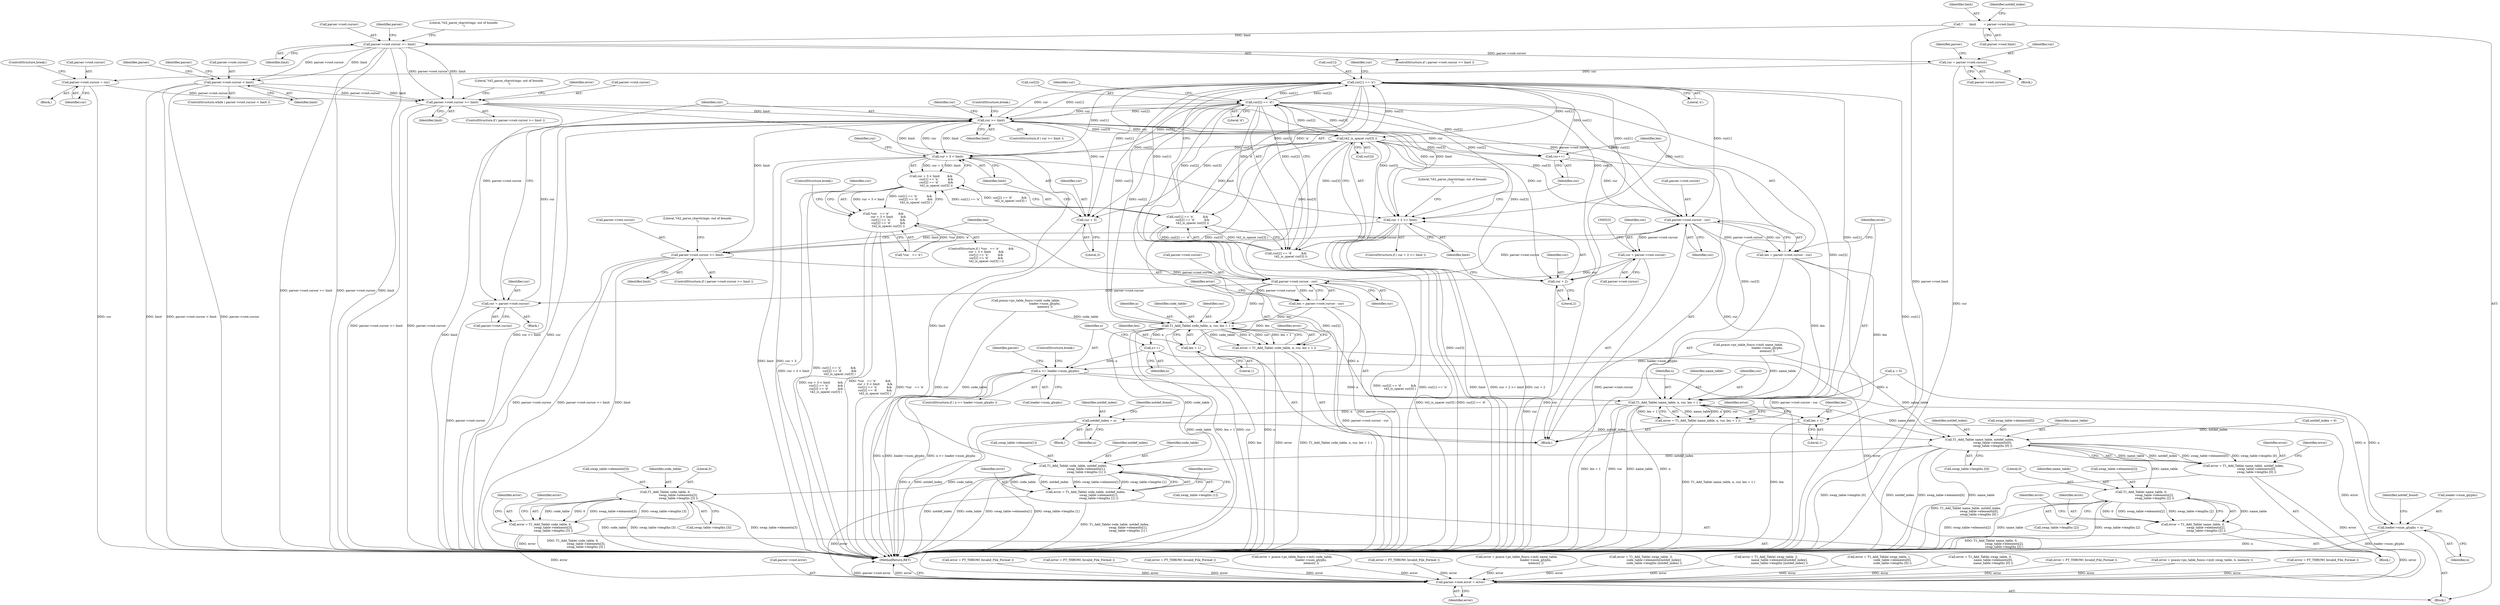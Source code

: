 digraph "0_savannah_dd89710f0f643eb0f99a3830e0712d26c7642acd_0@array" {
"1000407" [label="(Call,cur[1] == 'n')"];
"1000413" [label="(Call,cur[2] == 'd')"];
"1000407" [label="(Call,cur[1] == 'n')"];
"1000390" [label="(Call,cur >= limit)"];
"1000382" [label="(Call,cur = parser->root.cursor)"];
"1000329" [label="(Call,parser->root.cursor >= limit)"];
"1000300" [label="(Call,parser->root.cursor = cur)"];
"1000257" [label="(Call,cur = parser->root.cursor)"];
"1000192" [label="(Call,parser->root.cursor >= limit)"];
"1000173" [label="(Call,*       limit        = parser->root.limit)"];
"1000265" [label="(Call,parser->root.cursor < limit)"];
"1000546" [label="(Call,parser->root.cursor - cur)"];
"1000529" [label="(Call,parser->root.cursor >= limit)"];
"1000463" [label="(Call,parser->root.cursor - cur)"];
"1000459" [label="(Call,cur++)"];
"1000418" [label="(Call,t42_is_space( cur[3] ))"];
"1000446" [label="(Call,cur + 2 >= limit)"];
"1000401" [label="(Call,cur + 3 < limit)"];
"1000517" [label="(Call,cur = parser->root.cursor)"];
"1000400" [label="(Call,cur + 3 < limit        &&\n           cur[1] == 'n'          &&\n           cur[2] == 'd'          &&\n           t42_is_space( cur[3] ))"];
"1000395" [label="(Call,*cur   == 'e'          &&\n           cur + 3 < limit        &&\n           cur[1] == 'n'          &&\n           cur[2] == 'd'          &&\n           t42_is_space( cur[3] ))"];
"1000461" [label="(Call,len = parser->root.cursor - cur)"];
"1000472" [label="(Call,T1_Add_Table( name_table, n, cur, len + 1 ))"];
"1000470" [label="(Call,error = T1_Add_Table( name_table, n, cur, len + 1 ))"];
"1000758" [label="(Call,parser->root.error = error)"];
"1000509" [label="(Call,notdef_index = n)"];
"1000686" [label="(Call,T1_Add_Table( name_table, notdef_index,\n                            swap_table->elements[0],\n                            swap_table->lengths [0] ))"];
"1000684" [label="(Call,error = T1_Add_Table( name_table, notdef_index,\n                            swap_table->elements[0],\n                            swap_table->lengths [0] ))"];
"1000704" [label="(Call,T1_Add_Table( code_table, notdef_index,\n                            swap_table->elements[1],\n                            swap_table->lengths [1] ))"];
"1000702" [label="(Call,error = T1_Add_Table( code_table, notdef_index,\n                            swap_table->elements[1],\n                            swap_table->lengths [1] ))"];
"1000740" [label="(Call,T1_Add_Table( code_table, 0,\n                            swap_table->elements[3],\n                            swap_table->lengths [3] ))"];
"1000738" [label="(Call,error = T1_Add_Table( code_table, 0,\n                            swap_table->elements[3],\n                            swap_table->lengths [3] ))"];
"1000722" [label="(Call,T1_Add_Table( name_table, 0,\n                            swap_table->elements[2],\n                            swap_table->lengths [2] ))"];
"1000720" [label="(Call,error = T1_Add_Table( name_table, 0,\n                            swap_table->elements[2],\n                            swap_table->lengths [2] ))"];
"1000555" [label="(Call,T1_Add_Table( code_table, n, cur, len + 1 ))"];
"1000553" [label="(Call,error = T1_Add_Table( code_table, n, cur, len + 1 ))"];
"1000574" [label="(Call,n++)"];
"1000577" [label="(Call,n >= loader->num_glyphs)"];
"1000583" [label="(Call,loader->num_glyphs = n)"];
"1000476" [label="(Call,len + 1)"];
"1000544" [label="(Call,len = parser->root.cursor - cur)"];
"1000559" [label="(Call,len + 1)"];
"1000402" [label="(Call,cur + 3)"];
"1000406" [label="(Call,cur[1] == 'n'          &&\n           cur[2] == 'd'          &&\n           t42_is_space( cur[3] ))"];
"1000412" [label="(Call,cur[2] == 'd'          &&\n           t42_is_space( cur[3] ))"];
"1000447" [label="(Call,cur + 2)"];
"1000258" [label="(Identifier,cur)"];
"1000509" [label="(Call,notdef_index = n)"];
"1000412" [label="(Call,cur[2] == 'd'          &&\n           t42_is_space( cur[3] ))"];
"1000393" [label="(ControlStructure,break;)"];
"1000759" [label="(Call,parser->root.error)"];
"1000765" [label="(MethodReturn,RET)"];
"1000685" [label="(Identifier,error)"];
"1000764" [label="(Identifier,error)"];
"1000478" [label="(Literal,1)"];
"1000415" [label="(Identifier,cur)"];
"1000686" [label="(Call,T1_Add_Table( name_table, notdef_index,\n                            swap_table->elements[0],\n                            swap_table->lengths [0] ))"];
"1000403" [label="(Identifier,cur)"];
"1000740" [label="(Call,T1_Add_Table( code_table, 0,\n                            swap_table->elements[3],\n                            swap_table->lengths [3] ))"];
"1000408" [label="(Call,cur[1])"];
"1000192" [label="(Call,parser->root.cursor >= limit)"];
"1000736" [label="(Identifier,error)"];
"1000193" [label="(Call,parser->root.cursor)"];
"1000594" [label="(Call,error = FT_THROW( Invalid_File_Format ))"];
"1000202" [label="(Call,error = FT_THROW( Invalid_File_Format ))"];
"1000174" [label="(Identifier,limit)"];
"1000611" [label="(Block,)"];
"1000212" [label="(Identifier,parser)"];
"1000413" [label="(Call,cur[2] == 'd')"];
"1000470" [label="(Call,error = T1_Add_Table( name_table, n, cur, len + 1 ))"];
"1000474" [label="(Identifier,n)"];
"1000443" [label="(Block,)"];
"1000590" [label="(Identifier,notdef_found)"];
"1000477" [label="(Identifier,len)"];
"1000307" [label="(ControlStructure,break;)"];
"1000201" [label="(Literal,\"t42_parse_charstrings: out of bounds\n\")"];
"1000539" [label="(Call,error = FT_THROW( Invalid_File_Format ))"];
"1000266" [label="(Call,parser->root.cursor)"];
"1000544" [label="(Call,len = parser->root.cursor - cur)"];
"1000300" [label="(Call,parser->root.cursor = cur)"];
"1000182" [label="(Call,notdef_index = 0)"];
"1000510" [label="(Identifier,notdef_index)"];
"1000198" [label="(Identifier,limit)"];
"1000688" [label="(Identifier,notdef_index)"];
"1000463" [label="(Call,parser->root.cursor - cur)"];
"1000125" [label="(Block,)"];
"1000344" [label="(Call,error = psaux->ps_table_funcs->init( code_table,\n                                         loader->num_glyphs,\n                                         memory ))"];
"1000330" [label="(Call,parser->root.cursor)"];
"1000561" [label="(Literal,1)"];
"1000730" [label="(Call,swap_table->lengths [2])"];
"1000707" [label="(Call,swap_table->elements[1])"];
"1000384" [label="(Call,parser->root.cursor)"];
"1000271" [label="(Identifier,limit)"];
"1000392" [label="(Identifier,limit)"];
"1000426" [label="(Identifier,cur)"];
"1000472" [label="(Call,T1_Add_Table( name_table, n, cur, len + 1 ))"];
"1000684" [label="(Call,error = T1_Add_Table( name_table, notdef_index,\n                            swap_table->elements[0],\n                            swap_table->lengths [0] ))"];
"1000553" [label="(Call,error = T1_Add_Table( code_table, n, cur, len + 1 ))"];
"1000405" [label="(Identifier,limit)"];
"1000447" [label="(Call,cur + 2)"];
"1000338" [label="(Literal,\"t42_parse_charstrings: out of bounds\n\")"];
"1000560" [label="(Identifier,len)"];
"1000517" [label="(Call,cur = parser->root.cursor)"];
"1000323" [label="(Call,error = FT_THROW( Invalid_File_Format ))"];
"1000462" [label="(Identifier,len)"];
"1000758" [label="(Call,parser->root.error = error)"];
"1000480" [label="(Identifier,error)"];
"1000511" [label="(Identifier,n)"];
"1000355" [label="(Call,error = psaux->ps_table_funcs->init( name_table,\n                                         loader->num_glyphs,\n                                         memory ))"];
"1000582" [label="(ControlStructure,break;)"];
"1000422" [label="(ControlStructure,break;)"];
"1000689" [label="(Call,swap_table->elements[0])"];
"1000406" [label="(Call,cur[1] == 'n'          &&\n           cur[2] == 'd'          &&\n           t42_is_space( cur[3] ))"];
"1000460" [label="(Identifier,cur)"];
"1000742" [label="(Literal,0)"];
"1000414" [label="(Call,cur[2])"];
"1000545" [label="(Identifier,len)"];
"1000743" [label="(Call,swap_table->elements[3])"];
"1000687" [label="(Identifier,name_table)"];
"1000559" [label="(Call,len + 1)"];
"1000666" [label="(Call,error = T1_Add_Table( swap_table, 3,\n                            code_table->elements[notdef_index],\n                            code_table->lengths [notdef_index] ))"];
"1000476" [label="(Call,len + 1)"];
"1000379" [label="(Block,)"];
"1000191" [label="(ControlStructure,if ( parser->root.cursor >= limit ))"];
"1000518" [label="(Identifier,cur)"];
"1000722" [label="(Call,T1_Add_Table( name_table, 0,\n                            swap_table->elements[2],\n                            swap_table->lengths [2] ))"];
"1000546" [label="(Call,parser->root.cursor - cur)"];
"1000264" [label="(ControlStructure,while ( parser->root.cursor < limit ))"];
"1000400" [label="(Call,cur + 3 < limit        &&\n           cur[1] == 'n'          &&\n           cur[2] == 'd'          &&\n           t42_is_space( cur[3] ))"];
"1000375" [label="(Call,n = 0)"];
"1000383" [label="(Identifier,cur)"];
"1000464" [label="(Call,parser->root.cursor)"];
"1000469" [label="(Identifier,cur)"];
"1000557" [label="(Identifier,n)"];
"1000579" [label="(Call,loader->num_glyphs)"];
"1000576" [label="(ControlStructure,if ( n >= loader->num_glyphs ))"];
"1000552" [label="(Identifier,cur)"];
"1000306" [label="(Identifier,cur)"];
"1000459" [label="(Call,cur++)"];
"1000694" [label="(Call,swap_table->lengths [0])"];
"1000411" [label="(Literal,'n')"];
"1000578" [label="(Identifier,n)"];
"1000390" [label="(Call,cur >= limit)"];
"1000741" [label="(Identifier,code_table)"];
"1000265" [label="(Call,parser->root.cursor < limit)"];
"1000473" [label="(Identifier,name_table)"];
"1000475" [label="(Identifier,cur)"];
"1000574" [label="(Call,n++)"];
"1000382" [label="(Call,cur = parser->root.cursor)"];
"1000700" [label="(Identifier,error)"];
"1000389" [label="(ControlStructure,if ( cur >= limit ))"];
"1000703" [label="(Identifier,error)"];
"1000508" [label="(Block,)"];
"1000278" [label="(Identifier,parser)"];
"1000648" [label="(Call,error = T1_Add_Table( swap_table, 2,\n                            name_table->elements[notdef_index],\n                            name_table->lengths [notdef_index] ))"];
"1000724" [label="(Literal,0)"];
"1000630" [label="(Call,error = T1_Add_Table( swap_table, 1,\n                            code_table->elements[0],\n                            code_table->lengths [0] ))"];
"1000612" [label="(Call,error = T1_Add_Table( swap_table, 0,\n                            name_table->elements[0],\n                            name_table->lengths [0] ))"];
"1000183" [label="(Identifier,notdef_index)"];
"1000535" [label="(Identifier,limit)"];
"1000409" [label="(Identifier,cur)"];
"1000723" [label="(Identifier,name_table)"];
"1000328" [label="(ControlStructure,if ( parser->root.cursor >= limit ))"];
"1000357" [label="(Call,psaux->ps_table_funcs->init( name_table,\n                                         loader->num_glyphs,\n                                         memory ))"];
"1000587" [label="(Identifier,n)"];
"1000294" [label="(Block,)"];
"1000175" [label="(Call,parser->root.limit)"];
"1000335" [label="(Identifier,limit)"];
"1000407" [label="(Call,cur[1] == 'n')"];
"1000461" [label="(Call,len = parser->root.cursor - cur)"];
"1000513" [label="(Identifier,notdef_found)"];
"1000739" [label="(Identifier,error)"];
"1000449" [label="(Literal,2)"];
"1000448" [label="(Identifier,cur)"];
"1000395" [label="(Call,*cur   == 'e'          &&\n           cur + 3 < limit        &&\n           cur[1] == 'n'          &&\n           cur[2] == 'd'          &&\n           t42_is_space( cur[3] ))"];
"1000556" [label="(Identifier,code_table)"];
"1000345" [label="(Identifier,error)"];
"1000748" [label="(Call,swap_table->lengths [3])"];
"1000721" [label="(Identifier,error)"];
"1000519" [label="(Call,parser->root.cursor)"];
"1000575" [label="(Identifier,n)"];
"1000381" [label="(Identifier,parser)"];
"1000401" [label="(Call,cur + 3 < limit)"];
"1000529" [label="(Call,parser->root.cursor >= limit)"];
"1000538" [label="(Literal,\"t42_parse_charstrings: out of bounds\n\")"];
"1000420" [label="(Identifier,cur)"];
"1000453" [label="(Literal,\"t42_parse_charstrings: out of bounds\n\")"];
"1000339" [label="(Call,error = FT_THROW( Invalid_File_Format ))"];
"1000418" [label="(Call,t42_is_space( cur[3] ))"];
"1000558" [label="(Identifier,cur)"];
"1000718" [label="(Identifier,error)"];
"1000712" [label="(Call,swap_table->lengths [1])"];
"1000563" [label="(Identifier,error)"];
"1000702" [label="(Call,error = T1_Add_Table( code_table, notdef_index,\n                            swap_table->elements[1],\n                            swap_table->lengths [1] ))"];
"1000720" [label="(Call,error = T1_Add_Table( name_table, 0,\n                            swap_table->elements[2],\n                            swap_table->lengths [2] ))"];
"1000404" [label="(Literal,3)"];
"1000445" [label="(ControlStructure,if ( cur + 2 >= limit ))"];
"1000366" [label="(Call,error = psaux->ps_table_funcs->init( swap_table, 4, memory ))"];
"1000394" [label="(ControlStructure,if ( *cur   == 'e'          &&\n           cur + 3 < limit        &&\n           cur[1] == 'n'          &&\n           cur[2] == 'd'          &&\n           t42_is_space( cur[3] ) ))"];
"1000583" [label="(Call,loader->num_glyphs = n)"];
"1000555" [label="(Call,T1_Add_Table( code_table, n, cur, len + 1 ))"];
"1000706" [label="(Identifier,notdef_index)"];
"1000547" [label="(Call,parser->root.cursor)"];
"1000450" [label="(Identifier,limit)"];
"1000419" [label="(Call,cur[3])"];
"1000471" [label="(Identifier,error)"];
"1000268" [label="(Identifier,parser)"];
"1000346" [label="(Call,psaux->ps_table_funcs->init( code_table,\n                                         loader->num_glyphs,\n                                         memory ))"];
"1000530" [label="(Call,parser->root.cursor)"];
"1000257" [label="(Call,cur = parser->root.cursor)"];
"1000402" [label="(Call,cur + 3)"];
"1000738" [label="(Call,error = T1_Add_Table( code_table, 0,\n                            swap_table->elements[3],\n                            swap_table->lengths [3] ))"];
"1000417" [label="(Literal,'d')"];
"1000329" [label="(Call,parser->root.cursor >= limit)"];
"1000259" [label="(Call,parser->root.cursor)"];
"1000173" [label="(Call,*       limit        = parser->root.limit)"];
"1000528" [label="(ControlStructure,if ( parser->root.cursor >= limit ))"];
"1000398" [label="(Identifier,cur)"];
"1000454" [label="(Call,error = FT_THROW( Invalid_File_Format ))"];
"1000754" [label="(Identifier,error)"];
"1000554" [label="(Identifier,error)"];
"1000241" [label="(Block,)"];
"1000705" [label="(Identifier,code_table)"];
"1000391" [label="(Identifier,cur)"];
"1000301" [label="(Call,parser->root.cursor)"];
"1000446" [label="(Call,cur + 2 >= limit)"];
"1000704" [label="(Call,T1_Add_Table( code_table, notdef_index,\n                            swap_table->elements[1],\n                            swap_table->lengths [1] ))"];
"1000332" [label="(Identifier,parser)"];
"1000577" [label="(Call,n >= loader->num_glyphs)"];
"1000725" [label="(Call,swap_table->elements[2])"];
"1000584" [label="(Call,loader->num_glyphs)"];
"1000396" [label="(Call,*cur   == 'e')"];
"1000407" -> "1000406"  [label="AST: "];
"1000407" -> "1000411"  [label="CFG: "];
"1000408" -> "1000407"  [label="AST: "];
"1000411" -> "1000407"  [label="AST: "];
"1000415" -> "1000407"  [label="CFG: "];
"1000406" -> "1000407"  [label="CFG: "];
"1000407" -> "1000765"  [label="DDG: cur[1]"];
"1000407" -> "1000390"  [label="DDG: cur[1]"];
"1000407" -> "1000401"  [label="DDG: cur[1]"];
"1000407" -> "1000402"  [label="DDG: cur[1]"];
"1000407" -> "1000406"  [label="DDG: cur[1]"];
"1000407" -> "1000406"  [label="DDG: 'n'"];
"1000413" -> "1000407"  [label="DDG: cur[2]"];
"1000390" -> "1000407"  [label="DDG: cur"];
"1000418" -> "1000407"  [label="DDG: cur[3]"];
"1000407" -> "1000413"  [label="DDG: cur[1]"];
"1000407" -> "1000418"  [label="DDG: cur[1]"];
"1000407" -> "1000446"  [label="DDG: cur[1]"];
"1000407" -> "1000447"  [label="DDG: cur[1]"];
"1000407" -> "1000459"  [label="DDG: cur[1]"];
"1000407" -> "1000463"  [label="DDG: cur[1]"];
"1000407" -> "1000472"  [label="DDG: cur[1]"];
"1000407" -> "1000546"  [label="DDG: cur[1]"];
"1000407" -> "1000555"  [label="DDG: cur[1]"];
"1000413" -> "1000412"  [label="AST: "];
"1000413" -> "1000417"  [label="CFG: "];
"1000414" -> "1000413"  [label="AST: "];
"1000417" -> "1000413"  [label="AST: "];
"1000420" -> "1000413"  [label="CFG: "];
"1000412" -> "1000413"  [label="CFG: "];
"1000413" -> "1000765"  [label="DDG: cur[2]"];
"1000413" -> "1000390"  [label="DDG: cur[2]"];
"1000413" -> "1000401"  [label="DDG: cur[2]"];
"1000413" -> "1000402"  [label="DDG: cur[2]"];
"1000413" -> "1000412"  [label="DDG: cur[2]"];
"1000413" -> "1000412"  [label="DDG: 'd'"];
"1000390" -> "1000413"  [label="DDG: cur"];
"1000418" -> "1000413"  [label="DDG: cur[3]"];
"1000413" -> "1000418"  [label="DDG: cur[2]"];
"1000413" -> "1000446"  [label="DDG: cur[2]"];
"1000413" -> "1000447"  [label="DDG: cur[2]"];
"1000413" -> "1000459"  [label="DDG: cur[2]"];
"1000413" -> "1000463"  [label="DDG: cur[2]"];
"1000413" -> "1000472"  [label="DDG: cur[2]"];
"1000413" -> "1000546"  [label="DDG: cur[2]"];
"1000413" -> "1000555"  [label="DDG: cur[2]"];
"1000390" -> "1000389"  [label="AST: "];
"1000390" -> "1000392"  [label="CFG: "];
"1000391" -> "1000390"  [label="AST: "];
"1000392" -> "1000390"  [label="AST: "];
"1000393" -> "1000390"  [label="CFG: "];
"1000398" -> "1000390"  [label="CFG: "];
"1000390" -> "1000765"  [label="DDG: limit"];
"1000390" -> "1000765"  [label="DDG: cur >= limit"];
"1000390" -> "1000765"  [label="DDG: cur"];
"1000382" -> "1000390"  [label="DDG: cur"];
"1000418" -> "1000390"  [label="DDG: cur[3]"];
"1000401" -> "1000390"  [label="DDG: limit"];
"1000529" -> "1000390"  [label="DDG: limit"];
"1000329" -> "1000390"  [label="DDG: limit"];
"1000390" -> "1000401"  [label="DDG: cur"];
"1000390" -> "1000401"  [label="DDG: limit"];
"1000390" -> "1000402"  [label="DDG: cur"];
"1000390" -> "1000418"  [label="DDG: cur"];
"1000390" -> "1000446"  [label="DDG: cur"];
"1000390" -> "1000446"  [label="DDG: limit"];
"1000390" -> "1000447"  [label="DDG: cur"];
"1000390" -> "1000459"  [label="DDG: cur"];
"1000382" -> "1000379"  [label="AST: "];
"1000382" -> "1000384"  [label="CFG: "];
"1000383" -> "1000382"  [label="AST: "];
"1000384" -> "1000382"  [label="AST: "];
"1000391" -> "1000382"  [label="CFG: "];
"1000382" -> "1000765"  [label="DDG: parser->root.cursor"];
"1000329" -> "1000382"  [label="DDG: parser->root.cursor"];
"1000546" -> "1000382"  [label="DDG: parser->root.cursor"];
"1000329" -> "1000328"  [label="AST: "];
"1000329" -> "1000335"  [label="CFG: "];
"1000330" -> "1000329"  [label="AST: "];
"1000335" -> "1000329"  [label="AST: "];
"1000338" -> "1000329"  [label="CFG: "];
"1000345" -> "1000329"  [label="CFG: "];
"1000329" -> "1000765"  [label="DDG: parser->root.cursor >= limit"];
"1000329" -> "1000765"  [label="DDG: parser->root.cursor"];
"1000329" -> "1000765"  [label="DDG: limit"];
"1000300" -> "1000329"  [label="DDG: parser->root.cursor"];
"1000265" -> "1000329"  [label="DDG: parser->root.cursor"];
"1000265" -> "1000329"  [label="DDG: limit"];
"1000192" -> "1000329"  [label="DDG: parser->root.cursor"];
"1000192" -> "1000329"  [label="DDG: limit"];
"1000329" -> "1000463"  [label="DDG: parser->root.cursor"];
"1000300" -> "1000294"  [label="AST: "];
"1000300" -> "1000306"  [label="CFG: "];
"1000301" -> "1000300"  [label="AST: "];
"1000306" -> "1000300"  [label="AST: "];
"1000307" -> "1000300"  [label="CFG: "];
"1000300" -> "1000765"  [label="DDG: cur"];
"1000257" -> "1000300"  [label="DDG: cur"];
"1000257" -> "1000241"  [label="AST: "];
"1000257" -> "1000259"  [label="CFG: "];
"1000258" -> "1000257"  [label="AST: "];
"1000259" -> "1000257"  [label="AST: "];
"1000268" -> "1000257"  [label="CFG: "];
"1000257" -> "1000765"  [label="DDG: cur"];
"1000192" -> "1000257"  [label="DDG: parser->root.cursor"];
"1000192" -> "1000191"  [label="AST: "];
"1000192" -> "1000198"  [label="CFG: "];
"1000193" -> "1000192"  [label="AST: "];
"1000198" -> "1000192"  [label="AST: "];
"1000201" -> "1000192"  [label="CFG: "];
"1000212" -> "1000192"  [label="CFG: "];
"1000192" -> "1000765"  [label="DDG: parser->root.cursor"];
"1000192" -> "1000765"  [label="DDG: parser->root.cursor >= limit"];
"1000192" -> "1000765"  [label="DDG: limit"];
"1000173" -> "1000192"  [label="DDG: limit"];
"1000192" -> "1000265"  [label="DDG: parser->root.cursor"];
"1000192" -> "1000265"  [label="DDG: limit"];
"1000173" -> "1000125"  [label="AST: "];
"1000173" -> "1000175"  [label="CFG: "];
"1000174" -> "1000173"  [label="AST: "];
"1000175" -> "1000173"  [label="AST: "];
"1000183" -> "1000173"  [label="CFG: "];
"1000173" -> "1000765"  [label="DDG: parser->root.limit"];
"1000265" -> "1000264"  [label="AST: "];
"1000265" -> "1000271"  [label="CFG: "];
"1000266" -> "1000265"  [label="AST: "];
"1000271" -> "1000265"  [label="AST: "];
"1000278" -> "1000265"  [label="CFG: "];
"1000332" -> "1000265"  [label="CFG: "];
"1000265" -> "1000765"  [label="DDG: parser->root.cursor < limit"];
"1000265" -> "1000765"  [label="DDG: parser->root.cursor"];
"1000265" -> "1000765"  [label="DDG: limit"];
"1000546" -> "1000544"  [label="AST: "];
"1000546" -> "1000552"  [label="CFG: "];
"1000547" -> "1000546"  [label="AST: "];
"1000552" -> "1000546"  [label="AST: "];
"1000544" -> "1000546"  [label="CFG: "];
"1000546" -> "1000765"  [label="DDG: parser->root.cursor"];
"1000546" -> "1000463"  [label="DDG: parser->root.cursor"];
"1000546" -> "1000544"  [label="DDG: parser->root.cursor"];
"1000546" -> "1000544"  [label="DDG: cur"];
"1000529" -> "1000546"  [label="DDG: parser->root.cursor"];
"1000517" -> "1000546"  [label="DDG: cur"];
"1000418" -> "1000546"  [label="DDG: cur[3]"];
"1000546" -> "1000555"  [label="DDG: cur"];
"1000529" -> "1000528"  [label="AST: "];
"1000529" -> "1000535"  [label="CFG: "];
"1000530" -> "1000529"  [label="AST: "];
"1000535" -> "1000529"  [label="AST: "];
"1000538" -> "1000529"  [label="CFG: "];
"1000545" -> "1000529"  [label="CFG: "];
"1000529" -> "1000765"  [label="DDG: parser->root.cursor"];
"1000529" -> "1000765"  [label="DDG: parser->root.cursor >= limit"];
"1000529" -> "1000765"  [label="DDG: limit"];
"1000463" -> "1000529"  [label="DDG: parser->root.cursor"];
"1000446" -> "1000529"  [label="DDG: limit"];
"1000463" -> "1000461"  [label="AST: "];
"1000463" -> "1000469"  [label="CFG: "];
"1000464" -> "1000463"  [label="AST: "];
"1000469" -> "1000463"  [label="AST: "];
"1000461" -> "1000463"  [label="CFG: "];
"1000463" -> "1000765"  [label="DDG: parser->root.cursor"];
"1000463" -> "1000461"  [label="DDG: parser->root.cursor"];
"1000463" -> "1000461"  [label="DDG: cur"];
"1000459" -> "1000463"  [label="DDG: cur"];
"1000418" -> "1000463"  [label="DDG: cur[3]"];
"1000463" -> "1000472"  [label="DDG: cur"];
"1000463" -> "1000517"  [label="DDG: parser->root.cursor"];
"1000459" -> "1000443"  [label="AST: "];
"1000459" -> "1000460"  [label="CFG: "];
"1000460" -> "1000459"  [label="AST: "];
"1000462" -> "1000459"  [label="CFG: "];
"1000418" -> "1000459"  [label="DDG: cur[3]"];
"1000418" -> "1000412"  [label="AST: "];
"1000418" -> "1000419"  [label="CFG: "];
"1000419" -> "1000418"  [label="AST: "];
"1000412" -> "1000418"  [label="CFG: "];
"1000418" -> "1000765"  [label="DDG: cur[3]"];
"1000418" -> "1000401"  [label="DDG: cur[3]"];
"1000418" -> "1000402"  [label="DDG: cur[3]"];
"1000418" -> "1000412"  [label="DDG: cur[3]"];
"1000418" -> "1000446"  [label="DDG: cur[3]"];
"1000418" -> "1000447"  [label="DDG: cur[3]"];
"1000418" -> "1000472"  [label="DDG: cur[3]"];
"1000418" -> "1000555"  [label="DDG: cur[3]"];
"1000446" -> "1000445"  [label="AST: "];
"1000446" -> "1000450"  [label="CFG: "];
"1000447" -> "1000446"  [label="AST: "];
"1000450" -> "1000446"  [label="AST: "];
"1000453" -> "1000446"  [label="CFG: "];
"1000460" -> "1000446"  [label="CFG: "];
"1000446" -> "1000765"  [label="DDG: limit"];
"1000446" -> "1000765"  [label="DDG: cur + 2 >= limit"];
"1000446" -> "1000765"  [label="DDG: cur + 2"];
"1000401" -> "1000446"  [label="DDG: limit"];
"1000401" -> "1000400"  [label="AST: "];
"1000401" -> "1000405"  [label="CFG: "];
"1000402" -> "1000401"  [label="AST: "];
"1000405" -> "1000401"  [label="AST: "];
"1000409" -> "1000401"  [label="CFG: "];
"1000400" -> "1000401"  [label="CFG: "];
"1000401" -> "1000765"  [label="DDG: limit"];
"1000401" -> "1000765"  [label="DDG: cur + 3"];
"1000401" -> "1000400"  [label="DDG: cur + 3"];
"1000401" -> "1000400"  [label="DDG: limit"];
"1000517" -> "1000443"  [label="AST: "];
"1000517" -> "1000519"  [label="CFG: "];
"1000518" -> "1000517"  [label="AST: "];
"1000519" -> "1000517"  [label="AST: "];
"1000525" -> "1000517"  [label="CFG: "];
"1000517" -> "1000765"  [label="DDG: cur"];
"1000400" -> "1000395"  [label="AST: "];
"1000400" -> "1000406"  [label="CFG: "];
"1000406" -> "1000400"  [label="AST: "];
"1000395" -> "1000400"  [label="CFG: "];
"1000400" -> "1000765"  [label="DDG: cur + 3 < limit"];
"1000400" -> "1000765"  [label="DDG: cur[1] == 'n'          &&\n           cur[2] == 'd'          &&\n           t42_is_space( cur[3] )"];
"1000400" -> "1000395"  [label="DDG: cur + 3 < limit"];
"1000400" -> "1000395"  [label="DDG: cur[1] == 'n'          &&\n           cur[2] == 'd'          &&\n           t42_is_space( cur[3] )"];
"1000406" -> "1000400"  [label="DDG: cur[1] == 'n'"];
"1000406" -> "1000400"  [label="DDG: cur[2] == 'd'          &&\n           t42_is_space( cur[3] )"];
"1000395" -> "1000394"  [label="AST: "];
"1000395" -> "1000396"  [label="CFG: "];
"1000396" -> "1000395"  [label="AST: "];
"1000422" -> "1000395"  [label="CFG: "];
"1000426" -> "1000395"  [label="CFG: "];
"1000395" -> "1000765"  [label="DDG: *cur   == 'e'"];
"1000395" -> "1000765"  [label="DDG: cur + 3 < limit        &&\n           cur[1] == 'n'          &&\n           cur[2] == 'd'          &&\n           t42_is_space( cur[3] )"];
"1000395" -> "1000765"  [label="DDG: *cur   == 'e'          &&\n           cur + 3 < limit        &&\n           cur[1] == 'n'          &&\n           cur[2] == 'd'          &&\n           t42_is_space( cur[3] )"];
"1000396" -> "1000395"  [label="DDG: *cur"];
"1000396" -> "1000395"  [label="DDG: 'e'"];
"1000461" -> "1000443"  [label="AST: "];
"1000462" -> "1000461"  [label="AST: "];
"1000471" -> "1000461"  [label="CFG: "];
"1000461" -> "1000765"  [label="DDG: parser->root.cursor - cur"];
"1000461" -> "1000472"  [label="DDG: len"];
"1000461" -> "1000476"  [label="DDG: len"];
"1000472" -> "1000470"  [label="AST: "];
"1000472" -> "1000476"  [label="CFG: "];
"1000473" -> "1000472"  [label="AST: "];
"1000474" -> "1000472"  [label="AST: "];
"1000475" -> "1000472"  [label="AST: "];
"1000476" -> "1000472"  [label="AST: "];
"1000470" -> "1000472"  [label="CFG: "];
"1000472" -> "1000765"  [label="DDG: len + 1"];
"1000472" -> "1000765"  [label="DDG: n"];
"1000472" -> "1000765"  [label="DDG: cur"];
"1000472" -> "1000765"  [label="DDG: name_table"];
"1000472" -> "1000470"  [label="DDG: name_table"];
"1000472" -> "1000470"  [label="DDG: n"];
"1000472" -> "1000470"  [label="DDG: cur"];
"1000472" -> "1000470"  [label="DDG: len + 1"];
"1000357" -> "1000472"  [label="DDG: name_table"];
"1000375" -> "1000472"  [label="DDG: n"];
"1000577" -> "1000472"  [label="DDG: n"];
"1000472" -> "1000509"  [label="DDG: n"];
"1000472" -> "1000555"  [label="DDG: n"];
"1000472" -> "1000686"  [label="DDG: name_table"];
"1000470" -> "1000443"  [label="AST: "];
"1000471" -> "1000470"  [label="AST: "];
"1000480" -> "1000470"  [label="CFG: "];
"1000470" -> "1000765"  [label="DDG: T1_Add_Table( name_table, n, cur, len + 1 )"];
"1000470" -> "1000758"  [label="DDG: error"];
"1000758" -> "1000125"  [label="AST: "];
"1000758" -> "1000764"  [label="CFG: "];
"1000759" -> "1000758"  [label="AST: "];
"1000764" -> "1000758"  [label="AST: "];
"1000765" -> "1000758"  [label="CFG: "];
"1000758" -> "1000765"  [label="DDG: parser->root.error"];
"1000758" -> "1000765"  [label="DDG: error"];
"1000355" -> "1000758"  [label="DDG: error"];
"1000594" -> "1000758"  [label="DDG: error"];
"1000684" -> "1000758"  [label="DDG: error"];
"1000738" -> "1000758"  [label="DDG: error"];
"1000630" -> "1000758"  [label="DDG: error"];
"1000366" -> "1000758"  [label="DDG: error"];
"1000648" -> "1000758"  [label="DDG: error"];
"1000323" -> "1000758"  [label="DDG: error"];
"1000344" -> "1000758"  [label="DDG: error"];
"1000666" -> "1000758"  [label="DDG: error"];
"1000539" -> "1000758"  [label="DDG: error"];
"1000454" -> "1000758"  [label="DDG: error"];
"1000612" -> "1000758"  [label="DDG: error"];
"1000553" -> "1000758"  [label="DDG: error"];
"1000202" -> "1000758"  [label="DDG: error"];
"1000720" -> "1000758"  [label="DDG: error"];
"1000339" -> "1000758"  [label="DDG: error"];
"1000702" -> "1000758"  [label="DDG: error"];
"1000509" -> "1000508"  [label="AST: "];
"1000509" -> "1000511"  [label="CFG: "];
"1000510" -> "1000509"  [label="AST: "];
"1000511" -> "1000509"  [label="AST: "];
"1000513" -> "1000509"  [label="CFG: "];
"1000509" -> "1000765"  [label="DDG: n"];
"1000509" -> "1000765"  [label="DDG: notdef_index"];
"1000509" -> "1000686"  [label="DDG: notdef_index"];
"1000686" -> "1000684"  [label="AST: "];
"1000686" -> "1000694"  [label="CFG: "];
"1000687" -> "1000686"  [label="AST: "];
"1000688" -> "1000686"  [label="AST: "];
"1000689" -> "1000686"  [label="AST: "];
"1000694" -> "1000686"  [label="AST: "];
"1000684" -> "1000686"  [label="CFG: "];
"1000686" -> "1000765"  [label="DDG: swap_table->elements[0]"];
"1000686" -> "1000765"  [label="DDG: name_table"];
"1000686" -> "1000765"  [label="DDG: swap_table->lengths [0]"];
"1000686" -> "1000765"  [label="DDG: notdef_index"];
"1000686" -> "1000684"  [label="DDG: name_table"];
"1000686" -> "1000684"  [label="DDG: notdef_index"];
"1000686" -> "1000684"  [label="DDG: swap_table->elements[0]"];
"1000686" -> "1000684"  [label="DDG: swap_table->lengths [0]"];
"1000357" -> "1000686"  [label="DDG: name_table"];
"1000182" -> "1000686"  [label="DDG: notdef_index"];
"1000686" -> "1000704"  [label="DDG: notdef_index"];
"1000686" -> "1000722"  [label="DDG: name_table"];
"1000684" -> "1000611"  [label="AST: "];
"1000685" -> "1000684"  [label="AST: "];
"1000700" -> "1000684"  [label="CFG: "];
"1000684" -> "1000765"  [label="DDG: T1_Add_Table( name_table, notdef_index,\n                            swap_table->elements[0],\n                            swap_table->lengths [0] )"];
"1000704" -> "1000702"  [label="AST: "];
"1000704" -> "1000712"  [label="CFG: "];
"1000705" -> "1000704"  [label="AST: "];
"1000706" -> "1000704"  [label="AST: "];
"1000707" -> "1000704"  [label="AST: "];
"1000712" -> "1000704"  [label="AST: "];
"1000702" -> "1000704"  [label="CFG: "];
"1000704" -> "1000765"  [label="DDG: swap_table->lengths [1]"];
"1000704" -> "1000765"  [label="DDG: notdef_index"];
"1000704" -> "1000765"  [label="DDG: code_table"];
"1000704" -> "1000765"  [label="DDG: swap_table->elements[1]"];
"1000704" -> "1000702"  [label="DDG: code_table"];
"1000704" -> "1000702"  [label="DDG: notdef_index"];
"1000704" -> "1000702"  [label="DDG: swap_table->elements[1]"];
"1000704" -> "1000702"  [label="DDG: swap_table->lengths [1]"];
"1000555" -> "1000704"  [label="DDG: code_table"];
"1000346" -> "1000704"  [label="DDG: code_table"];
"1000704" -> "1000740"  [label="DDG: code_table"];
"1000702" -> "1000611"  [label="AST: "];
"1000703" -> "1000702"  [label="AST: "];
"1000718" -> "1000702"  [label="CFG: "];
"1000702" -> "1000765"  [label="DDG: T1_Add_Table( code_table, notdef_index,\n                            swap_table->elements[1],\n                            swap_table->lengths [1] )"];
"1000740" -> "1000738"  [label="AST: "];
"1000740" -> "1000748"  [label="CFG: "];
"1000741" -> "1000740"  [label="AST: "];
"1000742" -> "1000740"  [label="AST: "];
"1000743" -> "1000740"  [label="AST: "];
"1000748" -> "1000740"  [label="AST: "];
"1000738" -> "1000740"  [label="CFG: "];
"1000740" -> "1000765"  [label="DDG: swap_table->lengths [3]"];
"1000740" -> "1000765"  [label="DDG: swap_table->elements[3]"];
"1000740" -> "1000765"  [label="DDG: code_table"];
"1000740" -> "1000738"  [label="DDG: code_table"];
"1000740" -> "1000738"  [label="DDG: 0"];
"1000740" -> "1000738"  [label="DDG: swap_table->elements[3]"];
"1000740" -> "1000738"  [label="DDG: swap_table->lengths [3]"];
"1000738" -> "1000611"  [label="AST: "];
"1000739" -> "1000738"  [label="AST: "];
"1000754" -> "1000738"  [label="CFG: "];
"1000738" -> "1000765"  [label="DDG: error"];
"1000738" -> "1000765"  [label="DDG: T1_Add_Table( code_table, 0,\n                            swap_table->elements[3],\n                            swap_table->lengths [3] )"];
"1000722" -> "1000720"  [label="AST: "];
"1000722" -> "1000730"  [label="CFG: "];
"1000723" -> "1000722"  [label="AST: "];
"1000724" -> "1000722"  [label="AST: "];
"1000725" -> "1000722"  [label="AST: "];
"1000730" -> "1000722"  [label="AST: "];
"1000720" -> "1000722"  [label="CFG: "];
"1000722" -> "1000765"  [label="DDG: swap_table->lengths [2]"];
"1000722" -> "1000765"  [label="DDG: swap_table->elements[2]"];
"1000722" -> "1000765"  [label="DDG: name_table"];
"1000722" -> "1000720"  [label="DDG: name_table"];
"1000722" -> "1000720"  [label="DDG: 0"];
"1000722" -> "1000720"  [label="DDG: swap_table->elements[2]"];
"1000722" -> "1000720"  [label="DDG: swap_table->lengths [2]"];
"1000720" -> "1000611"  [label="AST: "];
"1000721" -> "1000720"  [label="AST: "];
"1000736" -> "1000720"  [label="CFG: "];
"1000720" -> "1000765"  [label="DDG: T1_Add_Table( name_table, 0,\n                            swap_table->elements[2],\n                            swap_table->lengths [2] )"];
"1000555" -> "1000553"  [label="AST: "];
"1000555" -> "1000559"  [label="CFG: "];
"1000556" -> "1000555"  [label="AST: "];
"1000557" -> "1000555"  [label="AST: "];
"1000558" -> "1000555"  [label="AST: "];
"1000559" -> "1000555"  [label="AST: "];
"1000553" -> "1000555"  [label="CFG: "];
"1000555" -> "1000765"  [label="DDG: n"];
"1000555" -> "1000765"  [label="DDG: code_table"];
"1000555" -> "1000765"  [label="DDG: cur"];
"1000555" -> "1000765"  [label="DDG: len + 1"];
"1000555" -> "1000553"  [label="DDG: code_table"];
"1000555" -> "1000553"  [label="DDG: n"];
"1000555" -> "1000553"  [label="DDG: cur"];
"1000555" -> "1000553"  [label="DDG: len + 1"];
"1000346" -> "1000555"  [label="DDG: code_table"];
"1000544" -> "1000555"  [label="DDG: len"];
"1000555" -> "1000574"  [label="DDG: n"];
"1000553" -> "1000443"  [label="AST: "];
"1000554" -> "1000553"  [label="AST: "];
"1000563" -> "1000553"  [label="CFG: "];
"1000553" -> "1000765"  [label="DDG: error"];
"1000553" -> "1000765"  [label="DDG: T1_Add_Table( code_table, n, cur, len + 1 )"];
"1000574" -> "1000443"  [label="AST: "];
"1000574" -> "1000575"  [label="CFG: "];
"1000575" -> "1000574"  [label="AST: "];
"1000578" -> "1000574"  [label="CFG: "];
"1000574" -> "1000577"  [label="DDG: n"];
"1000577" -> "1000576"  [label="AST: "];
"1000577" -> "1000579"  [label="CFG: "];
"1000578" -> "1000577"  [label="AST: "];
"1000579" -> "1000577"  [label="AST: "];
"1000381" -> "1000577"  [label="CFG: "];
"1000582" -> "1000577"  [label="CFG: "];
"1000577" -> "1000765"  [label="DDG: loader->num_glyphs"];
"1000577" -> "1000765"  [label="DDG: n >= loader->num_glyphs"];
"1000577" -> "1000765"  [label="DDG: n"];
"1000357" -> "1000577"  [label="DDG: loader->num_glyphs"];
"1000577" -> "1000583"  [label="DDG: n"];
"1000583" -> "1000125"  [label="AST: "];
"1000583" -> "1000587"  [label="CFG: "];
"1000584" -> "1000583"  [label="AST: "];
"1000587" -> "1000583"  [label="AST: "];
"1000590" -> "1000583"  [label="CFG: "];
"1000583" -> "1000765"  [label="DDG: loader->num_glyphs"];
"1000583" -> "1000765"  [label="DDG: n"];
"1000375" -> "1000583"  [label="DDG: n"];
"1000476" -> "1000478"  [label="CFG: "];
"1000477" -> "1000476"  [label="AST: "];
"1000478" -> "1000476"  [label="AST: "];
"1000476" -> "1000765"  [label="DDG: len"];
"1000544" -> "1000443"  [label="AST: "];
"1000545" -> "1000544"  [label="AST: "];
"1000554" -> "1000544"  [label="CFG: "];
"1000544" -> "1000765"  [label="DDG: parser->root.cursor - cur"];
"1000544" -> "1000559"  [label="DDG: len"];
"1000559" -> "1000561"  [label="CFG: "];
"1000560" -> "1000559"  [label="AST: "];
"1000561" -> "1000559"  [label="AST: "];
"1000559" -> "1000765"  [label="DDG: len"];
"1000402" -> "1000404"  [label="CFG: "];
"1000403" -> "1000402"  [label="AST: "];
"1000404" -> "1000402"  [label="AST: "];
"1000405" -> "1000402"  [label="CFG: "];
"1000402" -> "1000765"  [label="DDG: cur"];
"1000406" -> "1000412"  [label="CFG: "];
"1000412" -> "1000406"  [label="AST: "];
"1000406" -> "1000765"  [label="DDG: cur[2] == 'd'          &&\n           t42_is_space( cur[3] )"];
"1000406" -> "1000765"  [label="DDG: cur[1] == 'n'"];
"1000412" -> "1000406"  [label="DDG: cur[2] == 'd'"];
"1000412" -> "1000406"  [label="DDG: t42_is_space( cur[3] )"];
"1000412" -> "1000765"  [label="DDG: cur[2] == 'd'"];
"1000412" -> "1000765"  [label="DDG: t42_is_space( cur[3] )"];
"1000447" -> "1000449"  [label="CFG: "];
"1000448" -> "1000447"  [label="AST: "];
"1000449" -> "1000447"  [label="AST: "];
"1000450" -> "1000447"  [label="CFG: "];
"1000447" -> "1000765"  [label="DDG: cur"];
}
